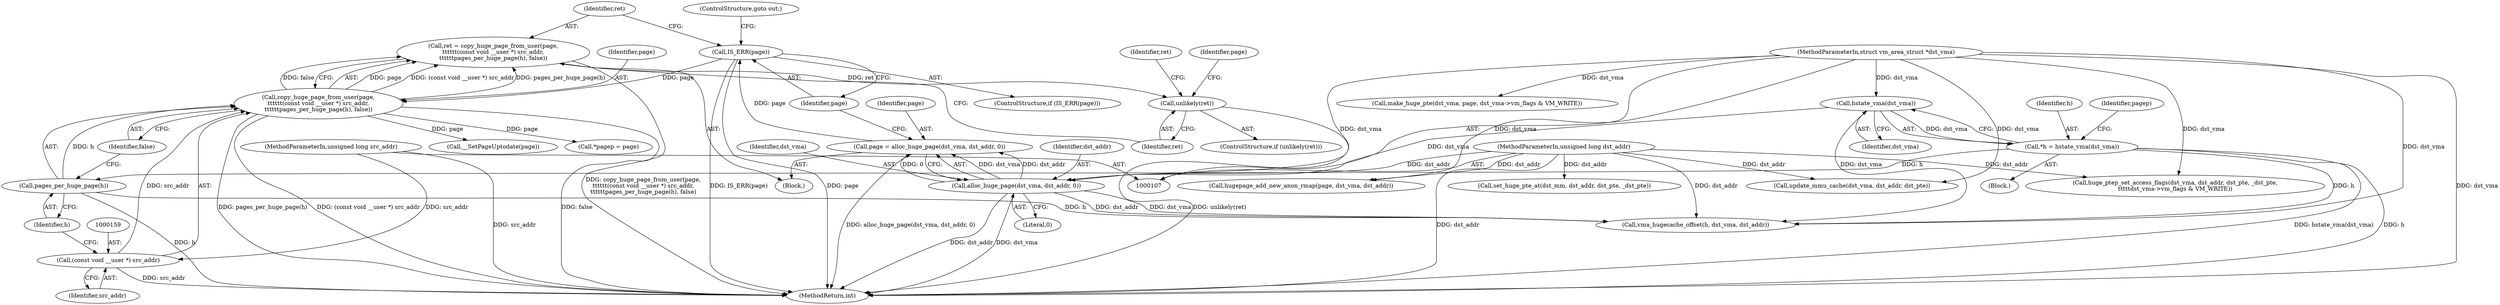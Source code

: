 digraph "0_linux_1e3921471354244f70fe268586ff94a97a6dd4df@API" {
"1000154" [label="(Call,ret = copy_huge_page_from_user(page,\n\t\t\t\t\t\t(const void __user *) src_addr,\n\t\t\t\t\t\tpages_per_huge_page(h), false))"];
"1000156" [label="(Call,copy_huge_page_from_user(page,\n\t\t\t\t\t\t(const void __user *) src_addr,\n\t\t\t\t\t\tpages_per_huge_page(h), false))"];
"1000151" [label="(Call,IS_ERR(page))"];
"1000144" [label="(Call,page = alloc_huge_page(dst_vma, dst_addr, 0))"];
"1000146" [label="(Call,alloc_huge_page(dst_vma, dst_addr, 0))"];
"1000129" [label="(Call,hstate_vma(dst_vma))"];
"1000110" [label="(MethodParameterIn,struct vm_area_struct *dst_vma)"];
"1000111" [label="(MethodParameterIn,unsigned long dst_addr)"];
"1000158" [label="(Call,(const void __user *) src_addr)"];
"1000112" [label="(MethodParameterIn,unsigned long src_addr)"];
"1000161" [label="(Call,pages_per_huge_page(h))"];
"1000127" [label="(Call,*h = hstate_vma(dst_vma))"];
"1000165" [label="(Call,unlikely(ret))"];
"1000166" [label="(Identifier,ret)"];
"1000160" [label="(Identifier,src_addr)"];
"1000157" [label="(Identifier,page)"];
"1000138" [label="(Identifier,pagep)"];
"1000150" [label="(ControlStructure,if (IS_ERR(page)))"];
"1000129" [label="(Call,hstate_vma(dst_vma))"];
"1000128" [label="(Identifier,h)"];
"1000156" [label="(Call,copy_huge_page_from_user(page,\n\t\t\t\t\t\t(const void __user *) src_addr,\n\t\t\t\t\t\tpages_per_huge_page(h), false))"];
"1000163" [label="(Identifier,false)"];
"1000158" [label="(Call,(const void __user *) src_addr)"];
"1000146" [label="(Call,alloc_huge_page(dst_vma, dst_addr, 0))"];
"1000111" [label="(MethodParameterIn,unsigned long dst_addr)"];
"1000187" [label="(Call,__SetPageUptodate(page))"];
"1000161" [label="(Call,pages_per_huge_page(h))"];
"1000127" [label="(Call,*h = hstate_vma(dst_vma))"];
"1000315" [label="(Call,huge_ptep_set_access_flags(dst_vma, dst_addr, dst_pte, _dst_pte,\n\t\t\t\t\tdst_vma->vm_flags & VM_WRITE))"];
"1000155" [label="(Identifier,ret)"];
"1000162" [label="(Identifier,h)"];
"1000280" [label="(Call,hugepage_add_new_anon_rmap(page, dst_vma, dst_addr))"];
"1000130" [label="(Identifier,dst_vma)"];
"1000169" [label="(Identifier,ret)"];
"1000286" [label="(Call,make_huge_pte(dst_vma, page, dst_vma->vm_flags & VM_WRITE))"];
"1000148" [label="(Identifier,dst_addr)"];
"1000165" [label="(Call,unlikely(ret))"];
"1000188" [label="(Identifier,page)"];
"1000200" [label="(Call,vma_hugecache_offset(h, dst_vma, dst_addr))"];
"1000154" [label="(Call,ret = copy_huge_page_from_user(page,\n\t\t\t\t\t\t(const void __user *) src_addr,\n\t\t\t\t\t\tpages_per_huge_page(h), false))"];
"1000329" [label="(Call,update_mmu_cache(dst_vma, dst_addr, dst_pte))"];
"1000149" [label="(Literal,0)"];
"1000110" [label="(MethodParameterIn,struct vm_area_struct *dst_vma)"];
"1000164" [label="(ControlStructure,if (unlikely(ret)))"];
"1000172" [label="(Call,*pagep = page)"];
"1000112" [label="(MethodParameterIn,unsigned long src_addr)"];
"1000114" [label="(Block,)"];
"1000153" [label="(ControlStructure,goto out;)"];
"1000151" [label="(Call,IS_ERR(page))"];
"1000147" [label="(Identifier,dst_vma)"];
"1000145" [label="(Identifier,page)"];
"1000308" [label="(Call,set_huge_pte_at(dst_mm, dst_addr, dst_pte, _dst_pte))"];
"1000356" [label="(MethodReturn,int)"];
"1000152" [label="(Identifier,page)"];
"1000139" [label="(Block,)"];
"1000144" [label="(Call,page = alloc_huge_page(dst_vma, dst_addr, 0))"];
"1000154" -> "1000139"  [label="AST: "];
"1000154" -> "1000156"  [label="CFG: "];
"1000155" -> "1000154"  [label="AST: "];
"1000156" -> "1000154"  [label="AST: "];
"1000166" -> "1000154"  [label="CFG: "];
"1000154" -> "1000356"  [label="DDG: copy_huge_page_from_user(page,\n\t\t\t\t\t\t(const void __user *) src_addr,\n\t\t\t\t\t\tpages_per_huge_page(h), false)"];
"1000156" -> "1000154"  [label="DDG: page"];
"1000156" -> "1000154"  [label="DDG: (const void __user *) src_addr"];
"1000156" -> "1000154"  [label="DDG: pages_per_huge_page(h)"];
"1000156" -> "1000154"  [label="DDG: false"];
"1000154" -> "1000165"  [label="DDG: ret"];
"1000156" -> "1000163"  [label="CFG: "];
"1000157" -> "1000156"  [label="AST: "];
"1000158" -> "1000156"  [label="AST: "];
"1000161" -> "1000156"  [label="AST: "];
"1000163" -> "1000156"  [label="AST: "];
"1000156" -> "1000356"  [label="DDG: (const void __user *) src_addr"];
"1000156" -> "1000356"  [label="DDG: false"];
"1000156" -> "1000356"  [label="DDG: pages_per_huge_page(h)"];
"1000151" -> "1000156"  [label="DDG: page"];
"1000158" -> "1000156"  [label="DDG: src_addr"];
"1000161" -> "1000156"  [label="DDG: h"];
"1000156" -> "1000172"  [label="DDG: page"];
"1000156" -> "1000187"  [label="DDG: page"];
"1000151" -> "1000150"  [label="AST: "];
"1000151" -> "1000152"  [label="CFG: "];
"1000152" -> "1000151"  [label="AST: "];
"1000153" -> "1000151"  [label="CFG: "];
"1000155" -> "1000151"  [label="CFG: "];
"1000151" -> "1000356"  [label="DDG: IS_ERR(page)"];
"1000151" -> "1000356"  [label="DDG: page"];
"1000144" -> "1000151"  [label="DDG: page"];
"1000144" -> "1000139"  [label="AST: "];
"1000144" -> "1000146"  [label="CFG: "];
"1000145" -> "1000144"  [label="AST: "];
"1000146" -> "1000144"  [label="AST: "];
"1000152" -> "1000144"  [label="CFG: "];
"1000144" -> "1000356"  [label="DDG: alloc_huge_page(dst_vma, dst_addr, 0)"];
"1000146" -> "1000144"  [label="DDG: dst_vma"];
"1000146" -> "1000144"  [label="DDG: dst_addr"];
"1000146" -> "1000144"  [label="DDG: 0"];
"1000146" -> "1000149"  [label="CFG: "];
"1000147" -> "1000146"  [label="AST: "];
"1000148" -> "1000146"  [label="AST: "];
"1000149" -> "1000146"  [label="AST: "];
"1000146" -> "1000356"  [label="DDG: dst_addr"];
"1000146" -> "1000356"  [label="DDG: dst_vma"];
"1000129" -> "1000146"  [label="DDG: dst_vma"];
"1000110" -> "1000146"  [label="DDG: dst_vma"];
"1000111" -> "1000146"  [label="DDG: dst_addr"];
"1000146" -> "1000200"  [label="DDG: dst_vma"];
"1000146" -> "1000200"  [label="DDG: dst_addr"];
"1000129" -> "1000127"  [label="AST: "];
"1000129" -> "1000130"  [label="CFG: "];
"1000130" -> "1000129"  [label="AST: "];
"1000127" -> "1000129"  [label="CFG: "];
"1000129" -> "1000127"  [label="DDG: dst_vma"];
"1000110" -> "1000129"  [label="DDG: dst_vma"];
"1000129" -> "1000200"  [label="DDG: dst_vma"];
"1000110" -> "1000107"  [label="AST: "];
"1000110" -> "1000356"  [label="DDG: dst_vma"];
"1000110" -> "1000200"  [label="DDG: dst_vma"];
"1000110" -> "1000280"  [label="DDG: dst_vma"];
"1000110" -> "1000286"  [label="DDG: dst_vma"];
"1000110" -> "1000315"  [label="DDG: dst_vma"];
"1000110" -> "1000329"  [label="DDG: dst_vma"];
"1000111" -> "1000107"  [label="AST: "];
"1000111" -> "1000356"  [label="DDG: dst_addr"];
"1000111" -> "1000200"  [label="DDG: dst_addr"];
"1000111" -> "1000280"  [label="DDG: dst_addr"];
"1000111" -> "1000308"  [label="DDG: dst_addr"];
"1000111" -> "1000315"  [label="DDG: dst_addr"];
"1000111" -> "1000329"  [label="DDG: dst_addr"];
"1000158" -> "1000160"  [label="CFG: "];
"1000159" -> "1000158"  [label="AST: "];
"1000160" -> "1000158"  [label="AST: "];
"1000162" -> "1000158"  [label="CFG: "];
"1000158" -> "1000356"  [label="DDG: src_addr"];
"1000112" -> "1000158"  [label="DDG: src_addr"];
"1000112" -> "1000107"  [label="AST: "];
"1000112" -> "1000356"  [label="DDG: src_addr"];
"1000161" -> "1000162"  [label="CFG: "];
"1000162" -> "1000161"  [label="AST: "];
"1000163" -> "1000161"  [label="CFG: "];
"1000161" -> "1000356"  [label="DDG: h"];
"1000127" -> "1000161"  [label="DDG: h"];
"1000161" -> "1000200"  [label="DDG: h"];
"1000127" -> "1000114"  [label="AST: "];
"1000128" -> "1000127"  [label="AST: "];
"1000138" -> "1000127"  [label="CFG: "];
"1000127" -> "1000356"  [label="DDG: hstate_vma(dst_vma)"];
"1000127" -> "1000356"  [label="DDG: h"];
"1000127" -> "1000200"  [label="DDG: h"];
"1000165" -> "1000164"  [label="AST: "];
"1000165" -> "1000166"  [label="CFG: "];
"1000166" -> "1000165"  [label="AST: "];
"1000169" -> "1000165"  [label="CFG: "];
"1000188" -> "1000165"  [label="CFG: "];
"1000165" -> "1000356"  [label="DDG: unlikely(ret)"];
}
